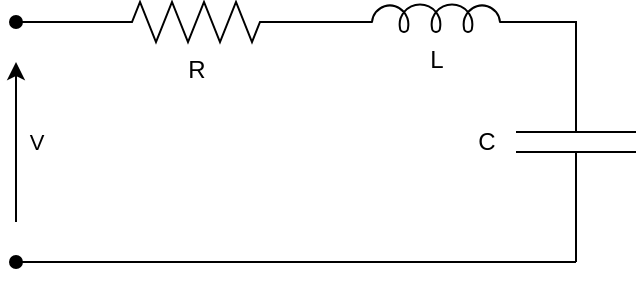 <mxfile version="24.3.1" type="device">
  <diagram name="Page-1" id="L5KTXVcr0oNEPKVC4NJJ">
    <mxGraphModel dx="596" dy="409" grid="1" gridSize="10" guides="1" tooltips="1" connect="1" arrows="1" fold="1" page="1" pageScale="1" pageWidth="827" pageHeight="1169" math="0" shadow="0">
      <root>
        <mxCell id="0" />
        <mxCell id="1" parent="0" />
        <mxCell id="F4yfr8nrS1ci_nFrl0AD-1" value="R" style="pointerEvents=1;verticalLabelPosition=bottom;shadow=0;dashed=0;align=center;html=1;verticalAlign=top;shape=mxgraph.electrical.resistors.resistor_2;" vertex="1" parent="1">
          <mxGeometry x="240" y="270" width="100" height="20" as="geometry" />
        </mxCell>
        <mxCell id="F4yfr8nrS1ci_nFrl0AD-5" style="edgeStyle=orthogonalEdgeStyle;rounded=0;orthogonalLoop=1;jettySize=auto;html=1;exitX=1;exitY=0.645;exitDx=0;exitDy=0;exitPerimeter=0;entryX=0;entryY=0.5;entryDx=0;entryDy=0;entryPerimeter=0;endArrow=none;endFill=0;" edge="1" parent="1" source="F4yfr8nrS1ci_nFrl0AD-2" target="F4yfr8nrS1ci_nFrl0AD-4">
          <mxGeometry relative="1" as="geometry">
            <mxPoint x="480" y="280.111" as="targetPoint" />
          </mxGeometry>
        </mxCell>
        <mxCell id="F4yfr8nrS1ci_nFrl0AD-2" value="L" style="pointerEvents=1;verticalLabelPosition=bottom;shadow=0;dashed=0;align=center;html=1;verticalAlign=top;shape=mxgraph.electrical.inductors.inductor_5;" vertex="1" parent="1">
          <mxGeometry x="360" y="271" width="100" height="14" as="geometry" />
        </mxCell>
        <mxCell id="F4yfr8nrS1ci_nFrl0AD-3" style="edgeStyle=orthogonalEdgeStyle;rounded=0;orthogonalLoop=1;jettySize=auto;html=1;exitX=1;exitY=0.5;exitDx=0;exitDy=0;exitPerimeter=0;entryX=0;entryY=0.645;entryDx=0;entryDy=0;entryPerimeter=0;endArrow=none;endFill=0;" edge="1" parent="1" source="F4yfr8nrS1ci_nFrl0AD-1" target="F4yfr8nrS1ci_nFrl0AD-2">
          <mxGeometry relative="1" as="geometry" />
        </mxCell>
        <mxCell id="F4yfr8nrS1ci_nFrl0AD-6" style="edgeStyle=orthogonalEdgeStyle;rounded=0;orthogonalLoop=1;jettySize=auto;html=1;exitX=1;exitY=0.5;exitDx=0;exitDy=0;exitPerimeter=0;endArrow=none;endFill=0;" edge="1" parent="1" source="F4yfr8nrS1ci_nFrl0AD-4">
          <mxGeometry relative="1" as="geometry">
            <mxPoint x="480" y="400" as="targetPoint" />
          </mxGeometry>
        </mxCell>
        <mxCell id="F4yfr8nrS1ci_nFrl0AD-4" value="" style="pointerEvents=1;verticalLabelPosition=bottom;shadow=0;dashed=0;align=center;html=1;verticalAlign=top;shape=mxgraph.electrical.capacitors.capacitor_1;direction=south;" vertex="1" parent="1">
          <mxGeometry x="450" y="290" width="60" height="100" as="geometry" />
        </mxCell>
        <mxCell id="F4yfr8nrS1ci_nFrl0AD-7" style="edgeStyle=orthogonalEdgeStyle;rounded=0;orthogonalLoop=1;jettySize=auto;html=1;endArrow=none;endFill=0;startArrow=oval;startFill=1;" edge="1" parent="1">
          <mxGeometry relative="1" as="geometry">
            <mxPoint x="200" y="400" as="sourcePoint" />
            <mxPoint x="480" y="400" as="targetPoint" />
          </mxGeometry>
        </mxCell>
        <mxCell id="F4yfr8nrS1ci_nFrl0AD-8" value="C" style="text;html=1;align=center;verticalAlign=middle;resizable=0;points=[];autosize=1;strokeColor=none;fillColor=none;" vertex="1" parent="1">
          <mxGeometry x="420" y="325" width="30" height="30" as="geometry" />
        </mxCell>
        <mxCell id="F4yfr8nrS1ci_nFrl0AD-9" value="" style="endArrow=classic;html=1;rounded=0;" edge="1" parent="1">
          <mxGeometry width="50" height="50" relative="1" as="geometry">
            <mxPoint x="200" y="380" as="sourcePoint" />
            <mxPoint x="200" y="300" as="targetPoint" />
          </mxGeometry>
        </mxCell>
        <mxCell id="F4yfr8nrS1ci_nFrl0AD-10" value="V" style="edgeLabel;html=1;align=center;verticalAlign=middle;resizable=0;points=[];labelBackgroundColor=none;" vertex="1" connectable="0" parent="F4yfr8nrS1ci_nFrl0AD-9">
          <mxGeometry x="0.053" y="2" relative="1" as="geometry">
            <mxPoint x="12" y="2" as="offset" />
          </mxGeometry>
        </mxCell>
        <mxCell id="F4yfr8nrS1ci_nFrl0AD-11" value="" style="endArrow=none;html=1;rounded=0;entryX=0;entryY=0.5;entryDx=0;entryDy=0;entryPerimeter=0;endFill=0;startArrow=oval;startFill=1;" edge="1" parent="1" target="F4yfr8nrS1ci_nFrl0AD-1">
          <mxGeometry width="50" height="50" relative="1" as="geometry">
            <mxPoint x="200" y="280" as="sourcePoint" />
            <mxPoint x="380" y="350" as="targetPoint" />
          </mxGeometry>
        </mxCell>
      </root>
    </mxGraphModel>
  </diagram>
</mxfile>
